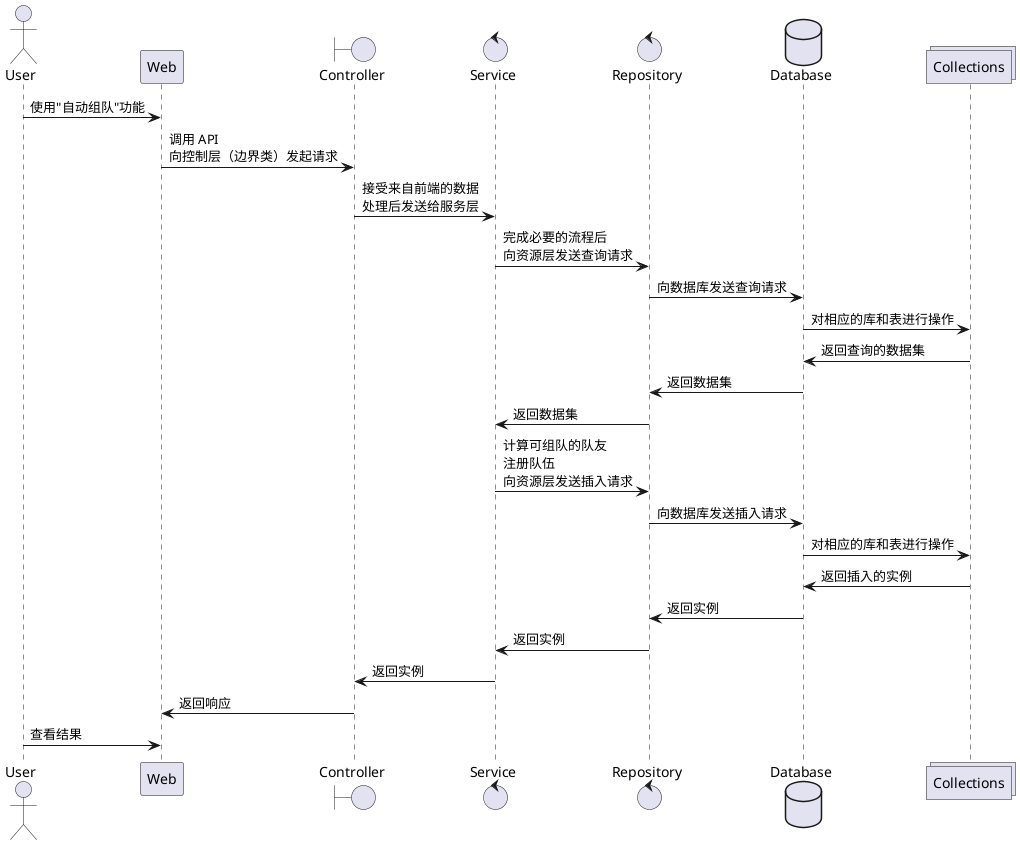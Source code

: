 @startuml

actor       User        as Foo1
participant Web         as Foo2
boundary    Controller  as Foo3
control     Service     as Foo4
control     Repository  as Foo5
database    Database    as Foo6
collections Collections as Foo7
'queue       Queue       as Foo8

Foo1 -> Foo2: 使用"自动组队"功能
Foo2 -> Foo3: 调用 API\n向控制层（边界类）发起请求
Foo3 -> Foo4: 接受来自前端的数据\n处理后发送给服务层
Foo4 -> Foo5: 完成必要的流程后\n向资源层发送查询请求
Foo5 -> Foo6: 向数据库发送查询请求
Foo6 -> Foo7: 对相应的库和表进行操作
Foo7 -> Foo6: 返回查询的数据集
Foo6 -> Foo5: 返回数据集
Foo5 -> Foo4: 返回数据集
Foo4 -> Foo5: 计算可组队的队友\n注册队伍\n向资源层发送插入请求
Foo5 -> Foo6: 向数据库发送插入请求
Foo6 -> Foo7: 对相应的库和表进行操作
Foo7 -> Foo6: 返回插入的实例
Foo6 -> Foo5: 返回实例
Foo5 -> Foo4: 返回实例
Foo4 -> Foo3: 返回实例
Foo3 -> Foo2: 返回响应
Foo1 -> Foo2: 查看结果

@enduml